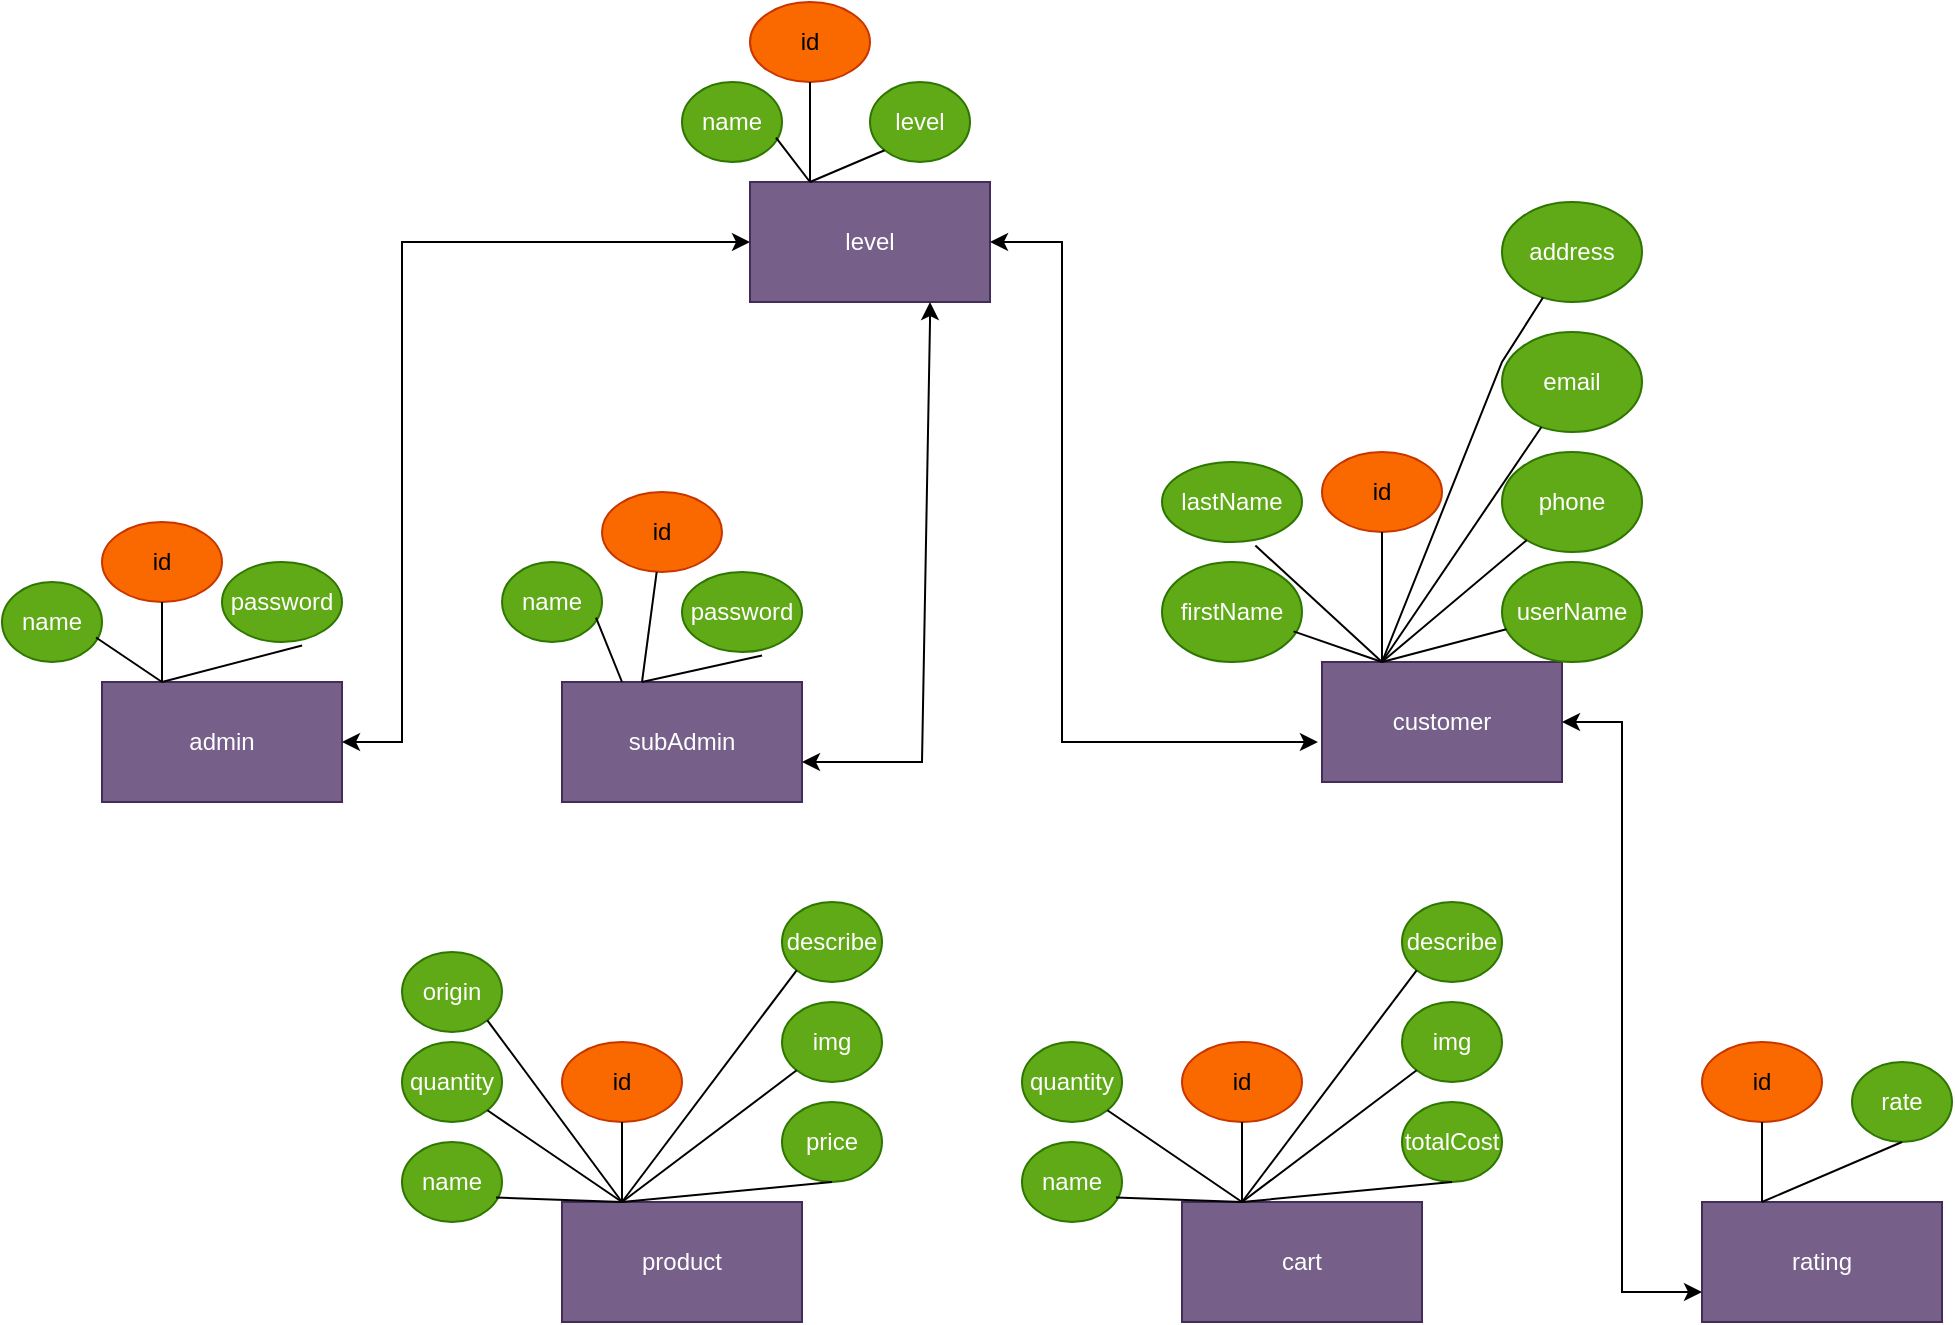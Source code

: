 <mxfile version="15.9.6" type="github">
  <diagram id="PmrOzzEvJ4hkp32vWk-d" name="Page-1">
    <mxGraphModel dx="1865" dy="1708" grid="1" gridSize="10" guides="1" tooltips="1" connect="1" arrows="1" fold="1" page="1" pageScale="1" pageWidth="827" pageHeight="1169" math="0" shadow="0">
      <root>
        <mxCell id="0" />
        <mxCell id="1" parent="0" />
        <mxCell id="rEyatkQ8kjjKBOj87DBR-1" value="admin" style="rounded=0;whiteSpace=wrap;html=1;fillColor=#76608a;fontColor=#ffffff;strokeColor=#432D57;" parent="1" vertex="1">
          <mxGeometry x="40" y="30" width="120" height="60" as="geometry" />
        </mxCell>
        <mxCell id="o7_T1J1RlyiA7trwoGlQ-6" value="id" style="ellipse;whiteSpace=wrap;html=1;fillColor=#fa6800;fontColor=#000000;strokeColor=#C73500;" vertex="1" parent="1">
          <mxGeometry x="40" y="-50" width="60" height="40" as="geometry" />
        </mxCell>
        <mxCell id="o7_T1J1RlyiA7trwoGlQ-7" value="name" style="ellipse;whiteSpace=wrap;html=1;fillColor=#60a917;fontColor=#ffffff;strokeColor=#2D7600;" vertex="1" parent="1">
          <mxGeometry x="-10" y="-20" width="50" height="40" as="geometry" />
        </mxCell>
        <mxCell id="o7_T1J1RlyiA7trwoGlQ-9" value="password" style="ellipse;whiteSpace=wrap;html=1;fillColor=#60a917;fontColor=#ffffff;strokeColor=#2D7600;" vertex="1" parent="1">
          <mxGeometry x="100" y="-30" width="60" height="40" as="geometry" />
        </mxCell>
        <mxCell id="o7_T1J1RlyiA7trwoGlQ-16" value="" style="endArrow=none;html=1;rounded=0;entryX=0.667;entryY=1.044;entryDx=0;entryDy=0;entryPerimeter=0;" edge="1" parent="1" target="o7_T1J1RlyiA7trwoGlQ-9">
          <mxGeometry width="50" height="50" relative="1" as="geometry">
            <mxPoint x="70" y="30" as="sourcePoint" />
            <mxPoint x="120" y="-20" as="targetPoint" />
          </mxGeometry>
        </mxCell>
        <mxCell id="o7_T1J1RlyiA7trwoGlQ-17" value="" style="endArrow=none;html=1;rounded=0;entryX=0.94;entryY=0.694;entryDx=0;entryDy=0;entryPerimeter=0;exitX=0.25;exitY=0;exitDx=0;exitDy=0;" edge="1" parent="1" source="rEyatkQ8kjjKBOj87DBR-1" target="o7_T1J1RlyiA7trwoGlQ-7">
          <mxGeometry width="50" height="50" relative="1" as="geometry">
            <mxPoint x="20.0" y="40.0" as="sourcePoint" />
            <mxPoint x="10.02" y="1.76" as="targetPoint" />
          </mxGeometry>
        </mxCell>
        <mxCell id="o7_T1J1RlyiA7trwoGlQ-19" value="" style="endArrow=none;html=1;rounded=0;" edge="1" parent="1" target="o7_T1J1RlyiA7trwoGlQ-6">
          <mxGeometry width="50" height="50" relative="1" as="geometry">
            <mxPoint x="70" y="30" as="sourcePoint" />
            <mxPoint x="120" y="-20" as="targetPoint" />
          </mxGeometry>
        </mxCell>
        <mxCell id="o7_T1J1RlyiA7trwoGlQ-20" value="subAdmin" style="rounded=0;whiteSpace=wrap;html=1;fillColor=#76608a;fontColor=#ffffff;strokeColor=#432D57;" vertex="1" parent="1">
          <mxGeometry x="270" y="30" width="120" height="60" as="geometry" />
        </mxCell>
        <mxCell id="o7_T1J1RlyiA7trwoGlQ-21" value="id" style="ellipse;whiteSpace=wrap;html=1;fillColor=#fa6800;fontColor=#000000;strokeColor=#C73500;" vertex="1" parent="1">
          <mxGeometry x="290" y="-65" width="60" height="40" as="geometry" />
        </mxCell>
        <mxCell id="o7_T1J1RlyiA7trwoGlQ-22" value="name" style="ellipse;whiteSpace=wrap;html=1;fillColor=#60a917;fontColor=#ffffff;strokeColor=#2D7600;" vertex="1" parent="1">
          <mxGeometry x="240" y="-30" width="50" height="40" as="geometry" />
        </mxCell>
        <mxCell id="o7_T1J1RlyiA7trwoGlQ-23" value="password" style="ellipse;whiteSpace=wrap;html=1;fillColor=#60a917;fontColor=#ffffff;strokeColor=#2D7600;" vertex="1" parent="1">
          <mxGeometry x="330" y="-25" width="60" height="40" as="geometry" />
        </mxCell>
        <mxCell id="o7_T1J1RlyiA7trwoGlQ-24" value="" style="endArrow=none;html=1;rounded=0;entryX=0.667;entryY=1.044;entryDx=0;entryDy=0;entryPerimeter=0;" edge="1" parent="1" target="o7_T1J1RlyiA7trwoGlQ-23">
          <mxGeometry width="50" height="50" relative="1" as="geometry">
            <mxPoint x="310" y="30" as="sourcePoint" />
            <mxPoint x="360" y="-20" as="targetPoint" />
          </mxGeometry>
        </mxCell>
        <mxCell id="o7_T1J1RlyiA7trwoGlQ-25" value="" style="endArrow=none;html=1;rounded=0;entryX=0.94;entryY=0.694;entryDx=0;entryDy=0;entryPerimeter=0;exitX=0.25;exitY=0;exitDx=0;exitDy=0;" edge="1" parent="1" source="o7_T1J1RlyiA7trwoGlQ-20" target="o7_T1J1RlyiA7trwoGlQ-22">
          <mxGeometry width="50" height="50" relative="1" as="geometry">
            <mxPoint x="260.0" y="40.0" as="sourcePoint" />
            <mxPoint x="250.02" y="1.76" as="targetPoint" />
          </mxGeometry>
        </mxCell>
        <mxCell id="o7_T1J1RlyiA7trwoGlQ-26" value="" style="endArrow=none;html=1;rounded=0;" edge="1" parent="1" target="o7_T1J1RlyiA7trwoGlQ-21">
          <mxGeometry width="50" height="50" relative="1" as="geometry">
            <mxPoint x="310" y="30" as="sourcePoint" />
            <mxPoint x="360" y="-20" as="targetPoint" />
          </mxGeometry>
        </mxCell>
        <mxCell id="o7_T1J1RlyiA7trwoGlQ-27" value="customer" style="rounded=0;whiteSpace=wrap;html=1;fillColor=#76608a;fontColor=#ffffff;strokeColor=#432D57;" vertex="1" parent="1">
          <mxGeometry x="650" y="20" width="120" height="60" as="geometry" />
        </mxCell>
        <mxCell id="o7_T1J1RlyiA7trwoGlQ-28" value="id" style="ellipse;whiteSpace=wrap;html=1;fillColor=#fa6800;fontColor=#000000;strokeColor=#C73500;" vertex="1" parent="1">
          <mxGeometry x="650" y="-85" width="60" height="40" as="geometry" />
        </mxCell>
        <mxCell id="o7_T1J1RlyiA7trwoGlQ-29" value="firstName" style="ellipse;whiteSpace=wrap;html=1;fillColor=#60a917;fontColor=#ffffff;strokeColor=#2D7600;" vertex="1" parent="1">
          <mxGeometry x="570" y="-30" width="70" height="50" as="geometry" />
        </mxCell>
        <mxCell id="o7_T1J1RlyiA7trwoGlQ-30" value="lastName" style="ellipse;whiteSpace=wrap;html=1;fillColor=#60a917;fontColor=#ffffff;strokeColor=#2D7600;" vertex="1" parent="1">
          <mxGeometry x="570" y="-80" width="70" height="40" as="geometry" />
        </mxCell>
        <mxCell id="o7_T1J1RlyiA7trwoGlQ-31" value="" style="endArrow=none;html=1;rounded=0;entryX=0.667;entryY=1.044;entryDx=0;entryDy=0;entryPerimeter=0;" edge="1" parent="1" target="o7_T1J1RlyiA7trwoGlQ-30">
          <mxGeometry width="50" height="50" relative="1" as="geometry">
            <mxPoint x="680" y="20" as="sourcePoint" />
            <mxPoint x="730" y="-30" as="targetPoint" />
          </mxGeometry>
        </mxCell>
        <mxCell id="o7_T1J1RlyiA7trwoGlQ-32" value="" style="endArrow=none;html=1;rounded=0;entryX=0.94;entryY=0.694;entryDx=0;entryDy=0;entryPerimeter=0;exitX=0.25;exitY=0;exitDx=0;exitDy=0;" edge="1" parent="1" source="o7_T1J1RlyiA7trwoGlQ-27" target="o7_T1J1RlyiA7trwoGlQ-29">
          <mxGeometry width="50" height="50" relative="1" as="geometry">
            <mxPoint x="630.0" y="30.0" as="sourcePoint" />
            <mxPoint x="620.02" y="-8.24" as="targetPoint" />
          </mxGeometry>
        </mxCell>
        <mxCell id="o7_T1J1RlyiA7trwoGlQ-33" value="" style="endArrow=none;html=1;rounded=0;" edge="1" parent="1" target="o7_T1J1RlyiA7trwoGlQ-28">
          <mxGeometry width="50" height="50" relative="1" as="geometry">
            <mxPoint x="680" y="20" as="sourcePoint" />
            <mxPoint x="730" y="-30" as="targetPoint" />
          </mxGeometry>
        </mxCell>
        <mxCell id="o7_T1J1RlyiA7trwoGlQ-34" value="userName" style="ellipse;whiteSpace=wrap;html=1;fillColor=#60a917;fontColor=#ffffff;strokeColor=#2D7600;" vertex="1" parent="1">
          <mxGeometry x="740" y="-30" width="70" height="50" as="geometry" />
        </mxCell>
        <mxCell id="o7_T1J1RlyiA7trwoGlQ-36" value="" style="endArrow=none;html=1;rounded=0;" edge="1" parent="1" target="o7_T1J1RlyiA7trwoGlQ-34">
          <mxGeometry width="50" height="50" relative="1" as="geometry">
            <mxPoint x="680" y="20" as="sourcePoint" />
            <mxPoint x="730" y="-30" as="targetPoint" />
          </mxGeometry>
        </mxCell>
        <mxCell id="o7_T1J1RlyiA7trwoGlQ-37" value="phone" style="ellipse;whiteSpace=wrap;html=1;fillColor=#60a917;fontColor=#ffffff;strokeColor=#2D7600;" vertex="1" parent="1">
          <mxGeometry x="740" y="-85" width="70" height="50" as="geometry" />
        </mxCell>
        <mxCell id="o7_T1J1RlyiA7trwoGlQ-38" value="" style="endArrow=none;html=1;rounded=0;" edge="1" parent="1" target="o7_T1J1RlyiA7trwoGlQ-37">
          <mxGeometry width="50" height="50" relative="1" as="geometry">
            <mxPoint x="680" y="20" as="sourcePoint" />
            <mxPoint x="730" y="-95" as="targetPoint" />
          </mxGeometry>
        </mxCell>
        <mxCell id="o7_T1J1RlyiA7trwoGlQ-39" value="email" style="ellipse;whiteSpace=wrap;html=1;fillColor=#60a917;fontColor=#ffffff;strokeColor=#2D7600;" vertex="1" parent="1">
          <mxGeometry x="740" y="-145" width="70" height="50" as="geometry" />
        </mxCell>
        <mxCell id="o7_T1J1RlyiA7trwoGlQ-40" value="" style="endArrow=none;html=1;rounded=0;" edge="1" parent="1" target="o7_T1J1RlyiA7trwoGlQ-39">
          <mxGeometry width="50" height="50" relative="1" as="geometry">
            <mxPoint x="680" y="20" as="sourcePoint" />
            <mxPoint x="730" y="-130" as="targetPoint" />
          </mxGeometry>
        </mxCell>
        <mxCell id="o7_T1J1RlyiA7trwoGlQ-41" value="address" style="ellipse;whiteSpace=wrap;html=1;fillColor=#60a917;fontColor=#ffffff;strokeColor=#2D7600;" vertex="1" parent="1">
          <mxGeometry x="740" y="-210" width="70" height="50" as="geometry" />
        </mxCell>
        <mxCell id="o7_T1J1RlyiA7trwoGlQ-42" value="" style="endArrow=none;html=1;rounded=0;" edge="1" parent="1" target="o7_T1J1RlyiA7trwoGlQ-41">
          <mxGeometry width="50" height="50" relative="1" as="geometry">
            <mxPoint x="680" y="20" as="sourcePoint" />
            <mxPoint x="730" y="-195" as="targetPoint" />
            <Array as="points">
              <mxPoint x="740" y="-130" />
            </Array>
          </mxGeometry>
        </mxCell>
        <mxCell id="o7_T1J1RlyiA7trwoGlQ-43" value="level" style="rounded=0;whiteSpace=wrap;html=1;fillColor=#76608a;fontColor=#ffffff;strokeColor=#432D57;" vertex="1" parent="1">
          <mxGeometry x="364" y="-220" width="120" height="60" as="geometry" />
        </mxCell>
        <mxCell id="o7_T1J1RlyiA7trwoGlQ-44" value="id" style="ellipse;whiteSpace=wrap;html=1;fillColor=#fa6800;fontColor=#000000;strokeColor=#C73500;" vertex="1" parent="1">
          <mxGeometry x="364" y="-310" width="60" height="40" as="geometry" />
        </mxCell>
        <mxCell id="o7_T1J1RlyiA7trwoGlQ-45" value="name" style="ellipse;whiteSpace=wrap;html=1;fillColor=#60a917;fontColor=#ffffff;strokeColor=#2D7600;" vertex="1" parent="1">
          <mxGeometry x="330" y="-270" width="50" height="40" as="geometry" />
        </mxCell>
        <mxCell id="o7_T1J1RlyiA7trwoGlQ-48" value="" style="endArrow=none;html=1;rounded=0;entryX=0.94;entryY=0.694;entryDx=0;entryDy=0;entryPerimeter=0;exitX=0.25;exitY=0;exitDx=0;exitDy=0;" edge="1" parent="1" source="o7_T1J1RlyiA7trwoGlQ-43" target="o7_T1J1RlyiA7trwoGlQ-45">
          <mxGeometry width="50" height="50" relative="1" as="geometry">
            <mxPoint x="330.0" y="-220.0" as="sourcePoint" />
            <mxPoint x="320.02" y="-258.24" as="targetPoint" />
          </mxGeometry>
        </mxCell>
        <mxCell id="o7_T1J1RlyiA7trwoGlQ-49" value="" style="endArrow=none;html=1;rounded=0;" edge="1" parent="1" target="o7_T1J1RlyiA7trwoGlQ-44">
          <mxGeometry width="50" height="50" relative="1" as="geometry">
            <mxPoint x="394" y="-220" as="sourcePoint" />
            <mxPoint x="430" y="-280" as="targetPoint" />
          </mxGeometry>
        </mxCell>
        <mxCell id="o7_T1J1RlyiA7trwoGlQ-51" value="level" style="ellipse;whiteSpace=wrap;html=1;fillColor=#60a917;fontColor=#ffffff;strokeColor=#2D7600;" vertex="1" parent="1">
          <mxGeometry x="424" y="-270" width="50" height="40" as="geometry" />
        </mxCell>
        <mxCell id="o7_T1J1RlyiA7trwoGlQ-52" value="" style="endArrow=none;html=1;rounded=0;entryX=0;entryY=1;entryDx=0;entryDy=0;exitX=0.25;exitY=0;exitDx=0;exitDy=0;" edge="1" parent="1" target="o7_T1J1RlyiA7trwoGlQ-51" source="o7_T1J1RlyiA7trwoGlQ-43">
          <mxGeometry width="50" height="50" relative="1" as="geometry">
            <mxPoint x="530" y="-240" as="sourcePoint" />
            <mxPoint x="470.02" y="-268.24" as="targetPoint" />
          </mxGeometry>
        </mxCell>
        <mxCell id="o7_T1J1RlyiA7trwoGlQ-54" value="" style="endArrow=classic;startArrow=classic;html=1;rounded=0;entryX=0;entryY=0.5;entryDx=0;entryDy=0;exitX=1;exitY=0.5;exitDx=0;exitDy=0;" edge="1" parent="1" source="rEyatkQ8kjjKBOj87DBR-1" target="o7_T1J1RlyiA7trwoGlQ-43">
          <mxGeometry width="50" height="50" relative="1" as="geometry">
            <mxPoint x="150" y="20" as="sourcePoint" />
            <mxPoint x="410" y="-130" as="targetPoint" />
            <Array as="points">
              <mxPoint x="190" y="60" />
              <mxPoint x="190" y="-190" />
            </Array>
          </mxGeometry>
        </mxCell>
        <mxCell id="o7_T1J1RlyiA7trwoGlQ-55" value="" style="endArrow=classic;startArrow=classic;html=1;rounded=0;entryX=0.75;entryY=1;entryDx=0;entryDy=0;exitX=1;exitY=0.5;exitDx=0;exitDy=0;" edge="1" parent="1" target="o7_T1J1RlyiA7trwoGlQ-43">
          <mxGeometry width="50" height="50" relative="1" as="geometry">
            <mxPoint x="390" y="70" as="sourcePoint" />
            <mxPoint x="580" y="-190" as="targetPoint" />
            <Array as="points">
              <mxPoint x="450" y="70" />
              <mxPoint x="454" y="-150" />
            </Array>
          </mxGeometry>
        </mxCell>
        <mxCell id="o7_T1J1RlyiA7trwoGlQ-57" value="" style="endArrow=classic;startArrow=classic;html=1;rounded=0;exitX=-0.017;exitY=0.667;exitDx=0;exitDy=0;entryX=1;entryY=0.5;entryDx=0;entryDy=0;exitPerimeter=0;" edge="1" parent="1" source="o7_T1J1RlyiA7trwoGlQ-27" target="o7_T1J1RlyiA7trwoGlQ-43">
          <mxGeometry width="50" height="50" relative="1" as="geometry">
            <mxPoint x="400.0" y="80" as="sourcePoint" />
            <mxPoint x="520" y="-190" as="targetPoint" />
            <Array as="points">
              <mxPoint x="610" y="60" />
              <mxPoint x="520" y="60" />
              <mxPoint x="520" y="-190" />
            </Array>
          </mxGeometry>
        </mxCell>
        <mxCell id="o7_T1J1RlyiA7trwoGlQ-59" value="product" style="rounded=0;whiteSpace=wrap;html=1;fillColor=#76608a;fontColor=#ffffff;strokeColor=#432D57;" vertex="1" parent="1">
          <mxGeometry x="270" y="290" width="120" height="60" as="geometry" />
        </mxCell>
        <mxCell id="o7_T1J1RlyiA7trwoGlQ-60" value="id" style="ellipse;whiteSpace=wrap;html=1;fillColor=#fa6800;fontColor=#000000;strokeColor=#C73500;" vertex="1" parent="1">
          <mxGeometry x="270" y="210" width="60" height="40" as="geometry" />
        </mxCell>
        <mxCell id="o7_T1J1RlyiA7trwoGlQ-61" value="name" style="ellipse;whiteSpace=wrap;html=1;fillColor=#60a917;fontColor=#ffffff;strokeColor=#2D7600;" vertex="1" parent="1">
          <mxGeometry x="190" y="260" width="50" height="40" as="geometry" />
        </mxCell>
        <mxCell id="o7_T1J1RlyiA7trwoGlQ-64" value="" style="endArrow=none;html=1;rounded=0;entryX=0.94;entryY=0.694;entryDx=0;entryDy=0;entryPerimeter=0;exitX=0.25;exitY=0;exitDx=0;exitDy=0;" edge="1" parent="1" source="o7_T1J1RlyiA7trwoGlQ-59" target="o7_T1J1RlyiA7trwoGlQ-61">
          <mxGeometry width="50" height="50" relative="1" as="geometry">
            <mxPoint x="250.0" y="300.0" as="sourcePoint" />
            <mxPoint x="240.02" y="261.76" as="targetPoint" />
          </mxGeometry>
        </mxCell>
        <mxCell id="o7_T1J1RlyiA7trwoGlQ-65" value="" style="endArrow=none;html=1;rounded=0;" edge="1" parent="1" target="o7_T1J1RlyiA7trwoGlQ-60">
          <mxGeometry width="50" height="50" relative="1" as="geometry">
            <mxPoint x="300" y="290" as="sourcePoint" />
            <mxPoint x="350" y="240" as="targetPoint" />
          </mxGeometry>
        </mxCell>
        <mxCell id="o7_T1J1RlyiA7trwoGlQ-66" value="price" style="ellipse;whiteSpace=wrap;html=1;fillColor=#60a917;fontColor=#ffffff;strokeColor=#2D7600;" vertex="1" parent="1">
          <mxGeometry x="380" y="240" width="50" height="40" as="geometry" />
        </mxCell>
        <mxCell id="o7_T1J1RlyiA7trwoGlQ-67" value="" style="endArrow=none;html=1;rounded=0;entryX=0.5;entryY=1;entryDx=0;entryDy=0;" edge="1" parent="1" target="o7_T1J1RlyiA7trwoGlQ-66">
          <mxGeometry width="50" height="50" relative="1" as="geometry">
            <mxPoint x="300" y="290" as="sourcePoint" />
            <mxPoint x="479.35" y="161.76" as="targetPoint" />
          </mxGeometry>
        </mxCell>
        <mxCell id="o7_T1J1RlyiA7trwoGlQ-72" value="img" style="ellipse;whiteSpace=wrap;html=1;fillColor=#60a917;fontColor=#ffffff;strokeColor=#2D7600;" vertex="1" parent="1">
          <mxGeometry x="380" y="190" width="50" height="40" as="geometry" />
        </mxCell>
        <mxCell id="o7_T1J1RlyiA7trwoGlQ-73" value="" style="endArrow=none;html=1;rounded=0;entryX=0;entryY=1;entryDx=0;entryDy=0;" edge="1" parent="1" target="o7_T1J1RlyiA7trwoGlQ-72">
          <mxGeometry width="50" height="50" relative="1" as="geometry">
            <mxPoint x="300" y="290" as="sourcePoint" />
            <mxPoint x="407.35" y="151.76" as="targetPoint" />
          </mxGeometry>
        </mxCell>
        <mxCell id="o7_T1J1RlyiA7trwoGlQ-74" value="quantity" style="ellipse;whiteSpace=wrap;html=1;fillColor=#60a917;fontColor=#ffffff;strokeColor=#2D7600;" vertex="1" parent="1">
          <mxGeometry x="190" y="210" width="50" height="40" as="geometry" />
        </mxCell>
        <mxCell id="o7_T1J1RlyiA7trwoGlQ-75" value="" style="endArrow=none;html=1;rounded=0;entryX=1;entryY=1;entryDx=0;entryDy=0;" edge="1" parent="1" target="o7_T1J1RlyiA7trwoGlQ-74">
          <mxGeometry width="50" height="50" relative="1" as="geometry">
            <mxPoint x="300" y="290" as="sourcePoint" />
            <mxPoint x="220.02" y="196.76" as="targetPoint" />
          </mxGeometry>
        </mxCell>
        <mxCell id="o7_T1J1RlyiA7trwoGlQ-76" value="origin" style="ellipse;whiteSpace=wrap;html=1;fillColor=#60a917;fontColor=#ffffff;strokeColor=#2D7600;" vertex="1" parent="1">
          <mxGeometry x="190" y="165" width="50" height="40" as="geometry" />
        </mxCell>
        <mxCell id="o7_T1J1RlyiA7trwoGlQ-77" value="" style="endArrow=none;html=1;rounded=0;entryX=1;entryY=1;entryDx=0;entryDy=0;" edge="1" parent="1" target="o7_T1J1RlyiA7trwoGlQ-76">
          <mxGeometry width="50" height="50" relative="1" as="geometry">
            <mxPoint x="300" y="290" as="sourcePoint" />
            <mxPoint x="230.02" y="176.76" as="targetPoint" />
          </mxGeometry>
        </mxCell>
        <mxCell id="o7_T1J1RlyiA7trwoGlQ-78" value="describe" style="ellipse;whiteSpace=wrap;html=1;fillColor=#60a917;fontColor=#ffffff;strokeColor=#2D7600;" vertex="1" parent="1">
          <mxGeometry x="380" y="140" width="50" height="40" as="geometry" />
        </mxCell>
        <mxCell id="o7_T1J1RlyiA7trwoGlQ-79" value="" style="endArrow=none;html=1;rounded=0;entryX=0;entryY=1;entryDx=0;entryDy=0;" edge="1" parent="1" target="o7_T1J1RlyiA7trwoGlQ-78">
          <mxGeometry width="50" height="50" relative="1" as="geometry">
            <mxPoint x="300" y="290" as="sourcePoint" />
            <mxPoint x="420.02" y="151.76" as="targetPoint" />
          </mxGeometry>
        </mxCell>
        <mxCell id="o7_T1J1RlyiA7trwoGlQ-81" value="cart" style="rounded=0;whiteSpace=wrap;html=1;fillColor=#76608a;fontColor=#ffffff;strokeColor=#432D57;" vertex="1" parent="1">
          <mxGeometry x="580" y="290" width="120" height="60" as="geometry" />
        </mxCell>
        <mxCell id="o7_T1J1RlyiA7trwoGlQ-82" value="id" style="ellipse;whiteSpace=wrap;html=1;fillColor=#fa6800;fontColor=#000000;strokeColor=#C73500;" vertex="1" parent="1">
          <mxGeometry x="580" y="210" width="60" height="40" as="geometry" />
        </mxCell>
        <mxCell id="o7_T1J1RlyiA7trwoGlQ-83" value="name" style="ellipse;whiteSpace=wrap;html=1;fillColor=#60a917;fontColor=#ffffff;strokeColor=#2D7600;" vertex="1" parent="1">
          <mxGeometry x="500" y="260" width="50" height="40" as="geometry" />
        </mxCell>
        <mxCell id="o7_T1J1RlyiA7trwoGlQ-84" value="" style="endArrow=none;html=1;rounded=0;entryX=0.94;entryY=0.694;entryDx=0;entryDy=0;entryPerimeter=0;exitX=0.25;exitY=0;exitDx=0;exitDy=0;" edge="1" parent="1" source="o7_T1J1RlyiA7trwoGlQ-81" target="o7_T1J1RlyiA7trwoGlQ-83">
          <mxGeometry width="50" height="50" relative="1" as="geometry">
            <mxPoint x="560.0" y="300.0" as="sourcePoint" />
            <mxPoint x="550.02" y="261.76" as="targetPoint" />
          </mxGeometry>
        </mxCell>
        <mxCell id="o7_T1J1RlyiA7trwoGlQ-85" value="" style="endArrow=none;html=1;rounded=0;" edge="1" parent="1" target="o7_T1J1RlyiA7trwoGlQ-82">
          <mxGeometry width="50" height="50" relative="1" as="geometry">
            <mxPoint x="610.0" y="290" as="sourcePoint" />
            <mxPoint x="660" y="240" as="targetPoint" />
          </mxGeometry>
        </mxCell>
        <mxCell id="o7_T1J1RlyiA7trwoGlQ-86" value="totalCost" style="ellipse;whiteSpace=wrap;html=1;fillColor=#60a917;fontColor=#ffffff;strokeColor=#2D7600;" vertex="1" parent="1">
          <mxGeometry x="690" y="240" width="50" height="40" as="geometry" />
        </mxCell>
        <mxCell id="o7_T1J1RlyiA7trwoGlQ-87" value="" style="endArrow=none;html=1;rounded=0;entryX=0.5;entryY=1;entryDx=0;entryDy=0;" edge="1" parent="1" target="o7_T1J1RlyiA7trwoGlQ-86">
          <mxGeometry width="50" height="50" relative="1" as="geometry">
            <mxPoint x="610.0" y="290" as="sourcePoint" />
            <mxPoint x="789.35" y="161.76" as="targetPoint" />
          </mxGeometry>
        </mxCell>
        <mxCell id="o7_T1J1RlyiA7trwoGlQ-88" value="img" style="ellipse;whiteSpace=wrap;html=1;fillColor=#60a917;fontColor=#ffffff;strokeColor=#2D7600;" vertex="1" parent="1">
          <mxGeometry x="690" y="190" width="50" height="40" as="geometry" />
        </mxCell>
        <mxCell id="o7_T1J1RlyiA7trwoGlQ-89" value="" style="endArrow=none;html=1;rounded=0;entryX=0;entryY=1;entryDx=0;entryDy=0;" edge="1" parent="1" target="o7_T1J1RlyiA7trwoGlQ-88">
          <mxGeometry width="50" height="50" relative="1" as="geometry">
            <mxPoint x="610.0" y="290" as="sourcePoint" />
            <mxPoint x="717.35" y="151.76" as="targetPoint" />
          </mxGeometry>
        </mxCell>
        <mxCell id="o7_T1J1RlyiA7trwoGlQ-90" value="quantity" style="ellipse;whiteSpace=wrap;html=1;fillColor=#60a917;fontColor=#ffffff;strokeColor=#2D7600;" vertex="1" parent="1">
          <mxGeometry x="500" y="210" width="50" height="40" as="geometry" />
        </mxCell>
        <mxCell id="o7_T1J1RlyiA7trwoGlQ-91" value="" style="endArrow=none;html=1;rounded=0;entryX=1;entryY=1;entryDx=0;entryDy=0;" edge="1" parent="1" target="o7_T1J1RlyiA7trwoGlQ-90">
          <mxGeometry width="50" height="50" relative="1" as="geometry">
            <mxPoint x="610.0" y="290" as="sourcePoint" />
            <mxPoint x="530.02" y="196.76" as="targetPoint" />
          </mxGeometry>
        </mxCell>
        <mxCell id="o7_T1J1RlyiA7trwoGlQ-94" value="describe" style="ellipse;whiteSpace=wrap;html=1;fillColor=#60a917;fontColor=#ffffff;strokeColor=#2D7600;" vertex="1" parent="1">
          <mxGeometry x="690" y="140" width="50" height="40" as="geometry" />
        </mxCell>
        <mxCell id="o7_T1J1RlyiA7trwoGlQ-95" value="" style="endArrow=none;html=1;rounded=0;entryX=0;entryY=1;entryDx=0;entryDy=0;" edge="1" parent="1" target="o7_T1J1RlyiA7trwoGlQ-94">
          <mxGeometry width="50" height="50" relative="1" as="geometry">
            <mxPoint x="610.0" y="290" as="sourcePoint" />
            <mxPoint x="730.02" y="151.76" as="targetPoint" />
          </mxGeometry>
        </mxCell>
        <mxCell id="o7_T1J1RlyiA7trwoGlQ-96" value="rating" style="rounded=0;whiteSpace=wrap;html=1;fillColor=#76608a;fontColor=#ffffff;strokeColor=#432D57;" vertex="1" parent="1">
          <mxGeometry x="840" y="290" width="120" height="60" as="geometry" />
        </mxCell>
        <mxCell id="o7_T1J1RlyiA7trwoGlQ-97" value="id" style="ellipse;whiteSpace=wrap;html=1;fillColor=#fa6800;fontColor=#000000;strokeColor=#C73500;" vertex="1" parent="1">
          <mxGeometry x="840" y="210" width="60" height="40" as="geometry" />
        </mxCell>
        <mxCell id="o7_T1J1RlyiA7trwoGlQ-100" value="" style="endArrow=none;html=1;rounded=0;" edge="1" parent="1" target="o7_T1J1RlyiA7trwoGlQ-97">
          <mxGeometry width="50" height="50" relative="1" as="geometry">
            <mxPoint x="870" y="290" as="sourcePoint" />
            <mxPoint x="920" y="240" as="targetPoint" />
          </mxGeometry>
        </mxCell>
        <mxCell id="o7_T1J1RlyiA7trwoGlQ-101" value="rate" style="ellipse;whiteSpace=wrap;html=1;fillColor=#60a917;fontColor=#ffffff;strokeColor=#2D7600;" vertex="1" parent="1">
          <mxGeometry x="915" y="220" width="50" height="40" as="geometry" />
        </mxCell>
        <mxCell id="o7_T1J1RlyiA7trwoGlQ-102" value="" style="endArrow=none;html=1;rounded=0;entryX=0.5;entryY=1;entryDx=0;entryDy=0;" edge="1" parent="1" target="o7_T1J1RlyiA7trwoGlQ-101">
          <mxGeometry width="50" height="50" relative="1" as="geometry">
            <mxPoint x="870" y="290" as="sourcePoint" />
            <mxPoint x="1049.35" y="161.76" as="targetPoint" />
          </mxGeometry>
        </mxCell>
        <mxCell id="o7_T1J1RlyiA7trwoGlQ-111" value="" style="endArrow=classic;startArrow=classic;html=1;rounded=0;entryX=1;entryY=0.5;entryDx=0;entryDy=0;exitX=0;exitY=0.75;exitDx=0;exitDy=0;" edge="1" parent="1" source="o7_T1J1RlyiA7trwoGlQ-96" target="o7_T1J1RlyiA7trwoGlQ-27">
          <mxGeometry width="50" height="50" relative="1" as="geometry">
            <mxPoint x="860" y="260" as="sourcePoint" />
            <mxPoint x="910" y="210" as="targetPoint" />
            <Array as="points">
              <mxPoint x="800" y="335" />
              <mxPoint x="800" y="50" />
            </Array>
          </mxGeometry>
        </mxCell>
      </root>
    </mxGraphModel>
  </diagram>
</mxfile>

